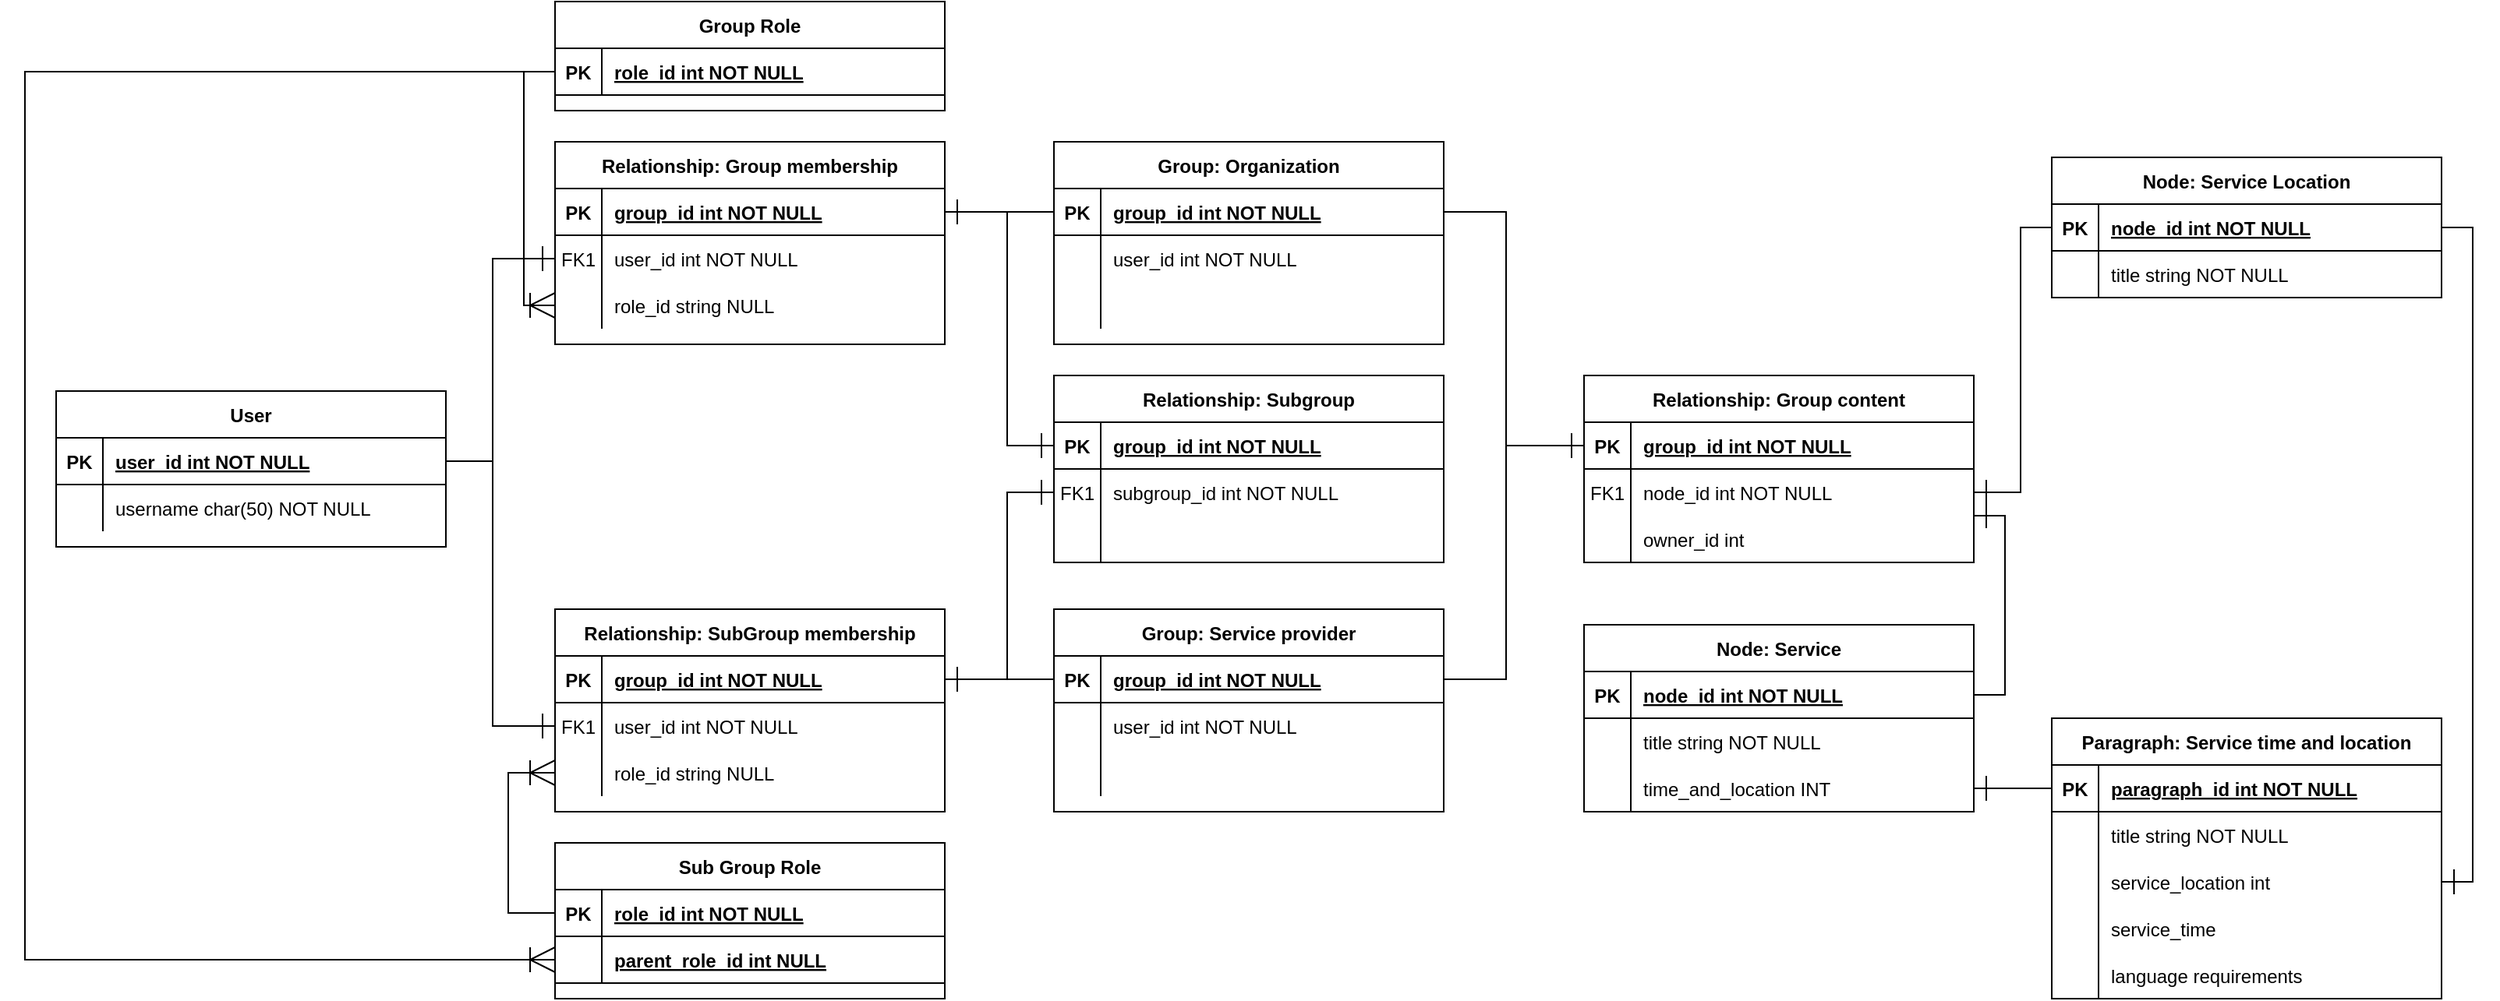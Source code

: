<mxfile version="16.5.3" type="device"><diagram id="R2lEEEUBdFMjLlhIrx00" name="Page-1"><mxGraphModel dx="3298" dy="948" grid="1" gridSize="10" guides="1" tooltips="1" connect="1" arrows="1" fold="1" page="1" pageScale="1" pageWidth="850" pageHeight="1100" math="0" shadow="0" extFonts="Permanent Marker^https://fonts.googleapis.com/css?family=Permanent+Marker"><root><mxCell id="0"/><mxCell id="1" parent="0"/><mxCell id="C-vyLk0tnHw3VtMMgP7b-2" value="Group: Organization" style="shape=table;startSize=30;container=1;collapsible=1;childLayout=tableLayout;fixedRows=1;rowLines=0;fontStyle=1;align=center;resizeLast=1;" parent="1" vertex="1"><mxGeometry x="30" y="290" width="250" height="130" as="geometry"/></mxCell><mxCell id="C-vyLk0tnHw3VtMMgP7b-3" value="" style="shape=partialRectangle;collapsible=0;dropTarget=0;pointerEvents=0;fillColor=none;points=[[0,0.5],[1,0.5]];portConstraint=eastwest;top=0;left=0;right=0;bottom=1;" parent="C-vyLk0tnHw3VtMMgP7b-2" vertex="1"><mxGeometry y="30" width="250" height="30" as="geometry"/></mxCell><mxCell id="C-vyLk0tnHw3VtMMgP7b-4" value="PK" style="shape=partialRectangle;overflow=hidden;connectable=0;fillColor=none;top=0;left=0;bottom=0;right=0;fontStyle=1;" parent="C-vyLk0tnHw3VtMMgP7b-3" vertex="1"><mxGeometry width="30" height="30" as="geometry"><mxRectangle width="30" height="30" as="alternateBounds"/></mxGeometry></mxCell><mxCell id="C-vyLk0tnHw3VtMMgP7b-5" value="group_id int NOT NULL " style="shape=partialRectangle;overflow=hidden;connectable=0;fillColor=none;top=0;left=0;bottom=0;right=0;align=left;spacingLeft=6;fontStyle=5;" parent="C-vyLk0tnHw3VtMMgP7b-3" vertex="1"><mxGeometry x="30" width="220" height="30" as="geometry"><mxRectangle width="220" height="30" as="alternateBounds"/></mxGeometry></mxCell><mxCell id="C-vyLk0tnHw3VtMMgP7b-6" value="" style="shape=partialRectangle;collapsible=0;dropTarget=0;pointerEvents=0;fillColor=none;points=[[0,0.5],[1,0.5]];portConstraint=eastwest;top=0;left=0;right=0;bottom=0;" parent="C-vyLk0tnHw3VtMMgP7b-2" vertex="1"><mxGeometry y="60" width="250" height="30" as="geometry"/></mxCell><mxCell id="C-vyLk0tnHw3VtMMgP7b-7" value="" style="shape=partialRectangle;overflow=hidden;connectable=0;fillColor=none;top=0;left=0;bottom=0;right=0;" parent="C-vyLk0tnHw3VtMMgP7b-6" vertex="1"><mxGeometry width="30" height="30" as="geometry"><mxRectangle width="30" height="30" as="alternateBounds"/></mxGeometry></mxCell><mxCell id="C-vyLk0tnHw3VtMMgP7b-8" value="user_id int NOT NULL" style="shape=partialRectangle;overflow=hidden;connectable=0;fillColor=none;top=0;left=0;bottom=0;right=0;align=left;spacingLeft=6;" parent="C-vyLk0tnHw3VtMMgP7b-6" vertex="1"><mxGeometry x="30" width="220" height="30" as="geometry"><mxRectangle width="220" height="30" as="alternateBounds"/></mxGeometry></mxCell><mxCell id="C-vyLk0tnHw3VtMMgP7b-9" value="" style="shape=partialRectangle;collapsible=0;dropTarget=0;pointerEvents=0;fillColor=none;points=[[0,0.5],[1,0.5]];portConstraint=eastwest;top=0;left=0;right=0;bottom=0;" parent="C-vyLk0tnHw3VtMMgP7b-2" vertex="1"><mxGeometry y="90" width="250" height="30" as="geometry"/></mxCell><mxCell id="C-vyLk0tnHw3VtMMgP7b-10" value="" style="shape=partialRectangle;overflow=hidden;connectable=0;fillColor=none;top=0;left=0;bottom=0;right=0;" parent="C-vyLk0tnHw3VtMMgP7b-9" vertex="1"><mxGeometry width="30" height="30" as="geometry"><mxRectangle width="30" height="30" as="alternateBounds"/></mxGeometry></mxCell><mxCell id="C-vyLk0tnHw3VtMMgP7b-11" value="" style="shape=partialRectangle;overflow=hidden;connectable=0;fillColor=none;top=0;left=0;bottom=0;right=0;align=left;spacingLeft=6;" parent="C-vyLk0tnHw3VtMMgP7b-9" vertex="1"><mxGeometry x="30" width="220" height="30" as="geometry"><mxRectangle width="220" height="30" as="alternateBounds"/></mxGeometry></mxCell><mxCell id="C-vyLk0tnHw3VtMMgP7b-23" value="User" style="shape=table;startSize=30;container=1;collapsible=1;childLayout=tableLayout;fixedRows=1;rowLines=0;fontStyle=1;align=center;resizeLast=1;" parent="1" vertex="1"><mxGeometry x="-610" y="450" width="250" height="100" as="geometry"/></mxCell><mxCell id="C-vyLk0tnHw3VtMMgP7b-24" value="" style="shape=partialRectangle;collapsible=0;dropTarget=0;pointerEvents=0;fillColor=none;points=[[0,0.5],[1,0.5]];portConstraint=eastwest;top=0;left=0;right=0;bottom=1;" parent="C-vyLk0tnHw3VtMMgP7b-23" vertex="1"><mxGeometry y="30" width="250" height="30" as="geometry"/></mxCell><mxCell id="C-vyLk0tnHw3VtMMgP7b-25" value="PK" style="shape=partialRectangle;overflow=hidden;connectable=0;fillColor=none;top=0;left=0;bottom=0;right=0;fontStyle=1;" parent="C-vyLk0tnHw3VtMMgP7b-24" vertex="1"><mxGeometry width="30" height="30" as="geometry"><mxRectangle width="30" height="30" as="alternateBounds"/></mxGeometry></mxCell><mxCell id="C-vyLk0tnHw3VtMMgP7b-26" value="user_id int NOT NULL " style="shape=partialRectangle;overflow=hidden;connectable=0;fillColor=none;top=0;left=0;bottom=0;right=0;align=left;spacingLeft=6;fontStyle=5;" parent="C-vyLk0tnHw3VtMMgP7b-24" vertex="1"><mxGeometry x="30" width="220" height="30" as="geometry"><mxRectangle width="220" height="30" as="alternateBounds"/></mxGeometry></mxCell><mxCell id="C-vyLk0tnHw3VtMMgP7b-27" value="" style="shape=partialRectangle;collapsible=0;dropTarget=0;pointerEvents=0;fillColor=none;points=[[0,0.5],[1,0.5]];portConstraint=eastwest;top=0;left=0;right=0;bottom=0;" parent="C-vyLk0tnHw3VtMMgP7b-23" vertex="1"><mxGeometry y="60" width="250" height="30" as="geometry"/></mxCell><mxCell id="C-vyLk0tnHw3VtMMgP7b-28" value="" style="shape=partialRectangle;overflow=hidden;connectable=0;fillColor=none;top=0;left=0;bottom=0;right=0;" parent="C-vyLk0tnHw3VtMMgP7b-27" vertex="1"><mxGeometry width="30" height="30" as="geometry"><mxRectangle width="30" height="30" as="alternateBounds"/></mxGeometry></mxCell><mxCell id="C-vyLk0tnHw3VtMMgP7b-29" value="username char(50) NOT NULL" style="shape=partialRectangle;overflow=hidden;connectable=0;fillColor=none;top=0;left=0;bottom=0;right=0;align=left;spacingLeft=6;" parent="C-vyLk0tnHw3VtMMgP7b-27" vertex="1"><mxGeometry x="30" width="220" height="30" as="geometry"><mxRectangle width="220" height="30" as="alternateBounds"/></mxGeometry></mxCell><mxCell id="m5brVfeE8qHWD3cPhdi7-2" value="Group: Service provider" style="shape=table;startSize=30;container=1;collapsible=1;childLayout=tableLayout;fixedRows=1;rowLines=0;fontStyle=1;align=center;resizeLast=1;" parent="1" vertex="1"><mxGeometry x="30" y="590" width="250" height="130" as="geometry"/></mxCell><mxCell id="m5brVfeE8qHWD3cPhdi7-3" value="" style="shape=partialRectangle;collapsible=0;dropTarget=0;pointerEvents=0;fillColor=none;points=[[0,0.5],[1,0.5]];portConstraint=eastwest;top=0;left=0;right=0;bottom=1;" parent="m5brVfeE8qHWD3cPhdi7-2" vertex="1"><mxGeometry y="30" width="250" height="30" as="geometry"/></mxCell><mxCell id="m5brVfeE8qHWD3cPhdi7-4" value="PK" style="shape=partialRectangle;overflow=hidden;connectable=0;fillColor=none;top=0;left=0;bottom=0;right=0;fontStyle=1;" parent="m5brVfeE8qHWD3cPhdi7-3" vertex="1"><mxGeometry width="30" height="30" as="geometry"><mxRectangle width="30" height="30" as="alternateBounds"/></mxGeometry></mxCell><mxCell id="m5brVfeE8qHWD3cPhdi7-5" value="group_id int NOT NULL " style="shape=partialRectangle;overflow=hidden;connectable=0;fillColor=none;top=0;left=0;bottom=0;right=0;align=left;spacingLeft=6;fontStyle=5;" parent="m5brVfeE8qHWD3cPhdi7-3" vertex="1"><mxGeometry x="30" width="220" height="30" as="geometry"><mxRectangle width="220" height="30" as="alternateBounds"/></mxGeometry></mxCell><mxCell id="m5brVfeE8qHWD3cPhdi7-6" value="" style="shape=partialRectangle;collapsible=0;dropTarget=0;pointerEvents=0;fillColor=none;points=[[0,0.5],[1,0.5]];portConstraint=eastwest;top=0;left=0;right=0;bottom=0;" parent="m5brVfeE8qHWD3cPhdi7-2" vertex="1"><mxGeometry y="60" width="250" height="30" as="geometry"/></mxCell><mxCell id="m5brVfeE8qHWD3cPhdi7-7" value="" style="shape=partialRectangle;overflow=hidden;connectable=0;fillColor=none;top=0;left=0;bottom=0;right=0;" parent="m5brVfeE8qHWD3cPhdi7-6" vertex="1"><mxGeometry width="30" height="30" as="geometry"><mxRectangle width="30" height="30" as="alternateBounds"/></mxGeometry></mxCell><mxCell id="m5brVfeE8qHWD3cPhdi7-8" value="user_id int NOT NULL" style="shape=partialRectangle;overflow=hidden;connectable=0;fillColor=none;top=0;left=0;bottom=0;right=0;align=left;spacingLeft=6;" parent="m5brVfeE8qHWD3cPhdi7-6" vertex="1"><mxGeometry x="30" width="220" height="30" as="geometry"><mxRectangle width="220" height="30" as="alternateBounds"/></mxGeometry></mxCell><mxCell id="m5brVfeE8qHWD3cPhdi7-9" value="" style="shape=partialRectangle;collapsible=0;dropTarget=0;pointerEvents=0;fillColor=none;points=[[0,0.5],[1,0.5]];portConstraint=eastwest;top=0;left=0;right=0;bottom=0;" parent="m5brVfeE8qHWD3cPhdi7-2" vertex="1"><mxGeometry y="90" width="250" height="30" as="geometry"/></mxCell><mxCell id="m5brVfeE8qHWD3cPhdi7-10" value="" style="shape=partialRectangle;overflow=hidden;connectable=0;fillColor=none;top=0;left=0;bottom=0;right=0;" parent="m5brVfeE8qHWD3cPhdi7-9" vertex="1"><mxGeometry width="30" height="30" as="geometry"><mxRectangle width="30" height="30" as="alternateBounds"/></mxGeometry></mxCell><mxCell id="m5brVfeE8qHWD3cPhdi7-11" value="" style="shape=partialRectangle;overflow=hidden;connectable=0;fillColor=none;top=0;left=0;bottom=0;right=0;align=left;spacingLeft=6;" parent="m5brVfeE8qHWD3cPhdi7-9" vertex="1"><mxGeometry x="30" width="220" height="30" as="geometry"><mxRectangle width="220" height="30" as="alternateBounds"/></mxGeometry></mxCell><mxCell id="m5brVfeE8qHWD3cPhdi7-12" value="Relationship: Subgroup" style="shape=table;startSize=30;container=1;collapsible=1;childLayout=tableLayout;fixedRows=1;rowLines=0;fontStyle=1;align=center;resizeLast=1;" parent="1" vertex="1"><mxGeometry x="30" y="440" width="250" height="120" as="geometry"/></mxCell><mxCell id="m5brVfeE8qHWD3cPhdi7-13" value="" style="shape=partialRectangle;collapsible=0;dropTarget=0;pointerEvents=0;fillColor=none;points=[[0,0.5],[1,0.5]];portConstraint=eastwest;top=0;left=0;right=0;bottom=1;" parent="m5brVfeE8qHWD3cPhdi7-12" vertex="1"><mxGeometry y="30" width="250" height="30" as="geometry"/></mxCell><mxCell id="m5brVfeE8qHWD3cPhdi7-14" value="PK" style="shape=partialRectangle;overflow=hidden;connectable=0;fillColor=none;top=0;left=0;bottom=0;right=0;fontStyle=1;" parent="m5brVfeE8qHWD3cPhdi7-13" vertex="1"><mxGeometry width="30" height="30" as="geometry"><mxRectangle width="30" height="30" as="alternateBounds"/></mxGeometry></mxCell><mxCell id="m5brVfeE8qHWD3cPhdi7-15" value="group_id int NOT NULL " style="shape=partialRectangle;overflow=hidden;connectable=0;fillColor=none;top=0;left=0;bottom=0;right=0;align=left;spacingLeft=6;fontStyle=5;" parent="m5brVfeE8qHWD3cPhdi7-13" vertex="1"><mxGeometry x="30" width="220" height="30" as="geometry"><mxRectangle width="220" height="30" as="alternateBounds"/></mxGeometry></mxCell><mxCell id="m5brVfeE8qHWD3cPhdi7-16" value="" style="shape=partialRectangle;collapsible=0;dropTarget=0;pointerEvents=0;fillColor=none;points=[[0,0.5],[1,0.5]];portConstraint=eastwest;top=0;left=0;right=0;bottom=0;" parent="m5brVfeE8qHWD3cPhdi7-12" vertex="1"><mxGeometry y="60" width="250" height="30" as="geometry"/></mxCell><mxCell id="m5brVfeE8qHWD3cPhdi7-17" value="FK1" style="shape=partialRectangle;overflow=hidden;connectable=0;fillColor=none;top=0;left=0;bottom=0;right=0;" parent="m5brVfeE8qHWD3cPhdi7-16" vertex="1"><mxGeometry width="30" height="30" as="geometry"><mxRectangle width="30" height="30" as="alternateBounds"/></mxGeometry></mxCell><mxCell id="m5brVfeE8qHWD3cPhdi7-18" value="subgroup_id int NOT NULL" style="shape=partialRectangle;overflow=hidden;connectable=0;fillColor=none;top=0;left=0;bottom=0;right=0;align=left;spacingLeft=6;" parent="m5brVfeE8qHWD3cPhdi7-16" vertex="1"><mxGeometry x="30" width="220" height="30" as="geometry"><mxRectangle width="220" height="30" as="alternateBounds"/></mxGeometry></mxCell><mxCell id="m5brVfeE8qHWD3cPhdi7-51" style="shape=partialRectangle;collapsible=0;dropTarget=0;pointerEvents=0;fillColor=none;points=[[0,0.5],[1,0.5]];portConstraint=eastwest;top=0;left=0;right=0;bottom=0;" parent="m5brVfeE8qHWD3cPhdi7-12" vertex="1"><mxGeometry y="90" width="250" height="30" as="geometry"/></mxCell><mxCell id="m5brVfeE8qHWD3cPhdi7-52" style="shape=partialRectangle;overflow=hidden;connectable=0;fillColor=none;top=0;left=0;bottom=0;right=0;" parent="m5brVfeE8qHWD3cPhdi7-51" vertex="1"><mxGeometry width="30" height="30" as="geometry"><mxRectangle width="30" height="30" as="alternateBounds"/></mxGeometry></mxCell><mxCell id="m5brVfeE8qHWD3cPhdi7-53" style="shape=partialRectangle;overflow=hidden;connectable=0;fillColor=none;top=0;left=0;bottom=0;right=0;align=left;spacingLeft=6;" parent="m5brVfeE8qHWD3cPhdi7-51" vertex="1"><mxGeometry x="30" width="220" height="30" as="geometry"><mxRectangle width="220" height="30" as="alternateBounds"/></mxGeometry></mxCell><mxCell id="m5brVfeE8qHWD3cPhdi7-22" value="Relationship: Group membership" style="shape=table;startSize=30;container=1;collapsible=1;childLayout=tableLayout;fixedRows=1;rowLines=0;fontStyle=1;align=center;resizeLast=1;" parent="1" vertex="1"><mxGeometry x="-290" y="290" width="250" height="130" as="geometry"/></mxCell><mxCell id="m5brVfeE8qHWD3cPhdi7-23" value="" style="shape=partialRectangle;collapsible=0;dropTarget=0;pointerEvents=0;fillColor=none;points=[[0,0.5],[1,0.5]];portConstraint=eastwest;top=0;left=0;right=0;bottom=1;" parent="m5brVfeE8qHWD3cPhdi7-22" vertex="1"><mxGeometry y="30" width="250" height="30" as="geometry"/></mxCell><mxCell id="m5brVfeE8qHWD3cPhdi7-24" value="PK" style="shape=partialRectangle;overflow=hidden;connectable=0;fillColor=none;top=0;left=0;bottom=0;right=0;fontStyle=1;" parent="m5brVfeE8qHWD3cPhdi7-23" vertex="1"><mxGeometry width="30" height="30" as="geometry"><mxRectangle width="30" height="30" as="alternateBounds"/></mxGeometry></mxCell><mxCell id="m5brVfeE8qHWD3cPhdi7-25" value="group_id int NOT NULL " style="shape=partialRectangle;overflow=hidden;connectable=0;fillColor=none;top=0;left=0;bottom=0;right=0;align=left;spacingLeft=6;fontStyle=5;" parent="m5brVfeE8qHWD3cPhdi7-23" vertex="1"><mxGeometry x="30" width="220" height="30" as="geometry"><mxRectangle width="220" height="30" as="alternateBounds"/></mxGeometry></mxCell><mxCell id="m5brVfeE8qHWD3cPhdi7-26" value="" style="shape=partialRectangle;collapsible=0;dropTarget=0;pointerEvents=0;fillColor=none;points=[[0,0.5],[1,0.5]];portConstraint=eastwest;top=0;left=0;right=0;bottom=0;" parent="m5brVfeE8qHWD3cPhdi7-22" vertex="1"><mxGeometry y="60" width="250" height="30" as="geometry"/></mxCell><mxCell id="m5brVfeE8qHWD3cPhdi7-27" value="FK1" style="shape=partialRectangle;overflow=hidden;connectable=0;fillColor=none;top=0;left=0;bottom=0;right=0;" parent="m5brVfeE8qHWD3cPhdi7-26" vertex="1"><mxGeometry width="30" height="30" as="geometry"><mxRectangle width="30" height="30" as="alternateBounds"/></mxGeometry></mxCell><mxCell id="m5brVfeE8qHWD3cPhdi7-28" value="user_id int NOT NULL" style="shape=partialRectangle;overflow=hidden;connectable=0;fillColor=none;top=0;left=0;bottom=0;right=0;align=left;spacingLeft=6;" parent="m5brVfeE8qHWD3cPhdi7-26" vertex="1"><mxGeometry x="30" width="220" height="30" as="geometry"><mxRectangle width="220" height="30" as="alternateBounds"/></mxGeometry></mxCell><mxCell id="m5brVfeE8qHWD3cPhdi7-54" style="shape=partialRectangle;collapsible=0;dropTarget=0;pointerEvents=0;fillColor=none;points=[[0,0.5],[1,0.5]];portConstraint=eastwest;top=0;left=0;right=0;bottom=0;" parent="m5brVfeE8qHWD3cPhdi7-22" vertex="1"><mxGeometry y="90" width="250" height="30" as="geometry"/></mxCell><mxCell id="m5brVfeE8qHWD3cPhdi7-55" style="shape=partialRectangle;overflow=hidden;connectable=0;fillColor=none;top=0;left=0;bottom=0;right=0;" parent="m5brVfeE8qHWD3cPhdi7-54" vertex="1"><mxGeometry width="30" height="30" as="geometry"><mxRectangle width="30" height="30" as="alternateBounds"/></mxGeometry></mxCell><mxCell id="m5brVfeE8qHWD3cPhdi7-56" value="role_id string NULL" style="shape=partialRectangle;overflow=hidden;connectable=0;fillColor=none;top=0;left=0;bottom=0;right=0;align=left;spacingLeft=6;" parent="m5brVfeE8qHWD3cPhdi7-54" vertex="1"><mxGeometry x="30" width="220" height="30" as="geometry"><mxRectangle width="220" height="30" as="alternateBounds"/></mxGeometry></mxCell><mxCell id="m5brVfeE8qHWD3cPhdi7-34" style="rounded=0;orthogonalLoop=1;jettySize=auto;html=1;exitX=1;exitY=0.5;exitDx=0;exitDy=0;entryX=0;entryY=0.5;entryDx=0;entryDy=0;endArrow=ERone;startSize=14;endSize=14;sourcePerimeterSpacing=8;targetPerimeterSpacing=8;edgeStyle=orthogonalEdgeStyle;endFill=0;" parent="1" source="C-vyLk0tnHw3VtMMgP7b-24" target="m5brVfeE8qHWD3cPhdi7-26" edge="1"><mxGeometry relative="1" as="geometry"/></mxCell><mxCell id="m5brVfeE8qHWD3cPhdi7-43" style="edgeStyle=orthogonalEdgeStyle;rounded=0;orthogonalLoop=1;jettySize=auto;html=1;exitX=0;exitY=0.5;exitDx=0;exitDy=0;endArrow=ERone;startSize=14;endSize=14;sourcePerimeterSpacing=8;targetPerimeterSpacing=8;endFill=0;entryX=1;entryY=0.5;entryDx=0;entryDy=0;" parent="1" source="C-vyLk0tnHw3VtMMgP7b-3" target="m5brVfeE8qHWD3cPhdi7-23" edge="1"><mxGeometry relative="1" as="geometry"><mxPoint x="250" y="315" as="targetPoint"/></mxGeometry></mxCell><mxCell id="m5brVfeE8qHWD3cPhdi7-44" style="edgeStyle=orthogonalEdgeStyle;rounded=0;orthogonalLoop=1;jettySize=auto;html=1;exitX=0;exitY=0.5;exitDx=0;exitDy=0;entryX=0;entryY=0.5;entryDx=0;entryDy=0;endArrow=ERone;startSize=14;endSize=14;sourcePerimeterSpacing=8;targetPerimeterSpacing=8;endFill=0;" parent="1" source="m5brVfeE8qHWD3cPhdi7-3" target="m5brVfeE8qHWD3cPhdi7-16" edge="1"><mxGeometry relative="1" as="geometry"/></mxCell><mxCell id="m5brVfeE8qHWD3cPhdi7-45" style="rounded=0;orthogonalLoop=1;jettySize=auto;html=1;exitX=0;exitY=0.5;exitDx=0;exitDy=0;entryX=0;entryY=0.5;entryDx=0;entryDy=0;endArrow=ERone;startSize=14;endSize=14;sourcePerimeterSpacing=8;targetPerimeterSpacing=8;strokeColor=default;edgeStyle=orthogonalEdgeStyle;endFill=0;" parent="1" source="C-vyLk0tnHw3VtMMgP7b-3" target="m5brVfeE8qHWD3cPhdi7-13" edge="1"><mxGeometry relative="1" as="geometry"><Array as="points"><mxPoint y="335"/><mxPoint y="485"/></Array></mxGeometry></mxCell><mxCell id="m5brVfeE8qHWD3cPhdi7-57" value="Relationship: Group content" style="shape=table;startSize=30;container=1;collapsible=1;childLayout=tableLayout;fixedRows=1;rowLines=0;fontStyle=1;align=center;resizeLast=1;" parent="1" vertex="1"><mxGeometry x="370" y="440" width="250" height="120" as="geometry"/></mxCell><mxCell id="m5brVfeE8qHWD3cPhdi7-58" value="" style="shape=partialRectangle;collapsible=0;dropTarget=0;pointerEvents=0;fillColor=none;points=[[0,0.5],[1,0.5]];portConstraint=eastwest;top=0;left=0;right=0;bottom=1;" parent="m5brVfeE8qHWD3cPhdi7-57" vertex="1"><mxGeometry y="30" width="250" height="30" as="geometry"/></mxCell><mxCell id="m5brVfeE8qHWD3cPhdi7-59" value="PK" style="shape=partialRectangle;overflow=hidden;connectable=0;fillColor=none;top=0;left=0;bottom=0;right=0;fontStyle=1;" parent="m5brVfeE8qHWD3cPhdi7-58" vertex="1"><mxGeometry width="30" height="30" as="geometry"><mxRectangle width="30" height="30" as="alternateBounds"/></mxGeometry></mxCell><mxCell id="m5brVfeE8qHWD3cPhdi7-60" value="group_id int NOT NULL " style="shape=partialRectangle;overflow=hidden;connectable=0;fillColor=none;top=0;left=0;bottom=0;right=0;align=left;spacingLeft=6;fontStyle=5;" parent="m5brVfeE8qHWD3cPhdi7-58" vertex="1"><mxGeometry x="30" width="220" height="30" as="geometry"><mxRectangle width="220" height="30" as="alternateBounds"/></mxGeometry></mxCell><mxCell id="m5brVfeE8qHWD3cPhdi7-61" value="" style="shape=partialRectangle;collapsible=0;dropTarget=0;pointerEvents=0;fillColor=none;points=[[0,0.5],[1,0.5]];portConstraint=eastwest;top=0;left=0;right=0;bottom=0;" parent="m5brVfeE8qHWD3cPhdi7-57" vertex="1"><mxGeometry y="60" width="250" height="30" as="geometry"/></mxCell><mxCell id="m5brVfeE8qHWD3cPhdi7-62" value="FK1" style="shape=partialRectangle;overflow=hidden;connectable=0;fillColor=none;top=0;left=0;bottom=0;right=0;" parent="m5brVfeE8qHWD3cPhdi7-61" vertex="1"><mxGeometry width="30" height="30" as="geometry"><mxRectangle width="30" height="30" as="alternateBounds"/></mxGeometry></mxCell><mxCell id="m5brVfeE8qHWD3cPhdi7-63" value="node_id int NOT NULL" style="shape=partialRectangle;overflow=hidden;connectable=0;fillColor=none;top=0;left=0;bottom=0;right=0;align=left;spacingLeft=6;" parent="m5brVfeE8qHWD3cPhdi7-61" vertex="1"><mxGeometry x="30" width="220" height="30" as="geometry"><mxRectangle width="220" height="30" as="alternateBounds"/></mxGeometry></mxCell><mxCell id="m5brVfeE8qHWD3cPhdi7-190" style="shape=partialRectangle;collapsible=0;dropTarget=0;pointerEvents=0;fillColor=none;points=[[0,0.5],[1,0.5]];portConstraint=eastwest;top=0;left=0;right=0;bottom=0;" parent="m5brVfeE8qHWD3cPhdi7-57" vertex="1"><mxGeometry y="90" width="250" height="30" as="geometry"/></mxCell><mxCell id="m5brVfeE8qHWD3cPhdi7-191" style="shape=partialRectangle;overflow=hidden;connectable=0;fillColor=none;top=0;left=0;bottom=0;right=0;" parent="m5brVfeE8qHWD3cPhdi7-190" vertex="1"><mxGeometry width="30" height="30" as="geometry"><mxRectangle width="30" height="30" as="alternateBounds"/></mxGeometry></mxCell><mxCell id="m5brVfeE8qHWD3cPhdi7-192" value="owner_id int" style="shape=partialRectangle;overflow=hidden;connectable=0;fillColor=none;top=0;left=0;bottom=0;right=0;align=left;spacingLeft=6;" parent="m5brVfeE8qHWD3cPhdi7-190" vertex="1"><mxGeometry x="30" width="220" height="30" as="geometry"><mxRectangle width="220" height="30" as="alternateBounds"/></mxGeometry></mxCell><mxCell id="m5brVfeE8qHWD3cPhdi7-67" style="edgeStyle=orthogonalEdgeStyle;rounded=0;orthogonalLoop=1;jettySize=auto;html=1;exitX=1;exitY=0.5;exitDx=0;exitDy=0;entryX=0;entryY=0.5;entryDx=0;entryDy=0;endArrow=ERone;endFill=0;startSize=14;endSize=14;sourcePerimeterSpacing=8;targetPerimeterSpacing=8;strokeColor=default;" parent="1" source="m5brVfeE8qHWD3cPhdi7-3" target="m5brVfeE8qHWD3cPhdi7-58" edge="1"><mxGeometry relative="1" as="geometry"/></mxCell><mxCell id="m5brVfeE8qHWD3cPhdi7-79" style="edgeStyle=orthogonalEdgeStyle;rounded=0;orthogonalLoop=1;jettySize=auto;html=1;exitX=1;exitY=0.5;exitDx=0;exitDy=0;entryX=0;entryY=0.5;entryDx=0;entryDy=0;endArrow=ERone;endFill=0;startSize=14;endSize=14;sourcePerimeterSpacing=8;targetPerimeterSpacing=8;strokeColor=default;" parent="1" source="C-vyLk0tnHw3VtMMgP7b-3" target="m5brVfeE8qHWD3cPhdi7-58" edge="1"><mxGeometry relative="1" as="geometry"/></mxCell><mxCell id="m5brVfeE8qHWD3cPhdi7-90" value="Node: Service" style="shape=table;startSize=30;container=1;collapsible=1;childLayout=tableLayout;fixedRows=1;rowLines=0;fontStyle=1;align=center;resizeLast=1;" parent="1" vertex="1"><mxGeometry x="370" y="600" width="250" height="120" as="geometry"/></mxCell><mxCell id="m5brVfeE8qHWD3cPhdi7-91" value="" style="shape=partialRectangle;collapsible=0;dropTarget=0;pointerEvents=0;fillColor=none;points=[[0,0.5],[1,0.5]];portConstraint=eastwest;top=0;left=0;right=0;bottom=1;" parent="m5brVfeE8qHWD3cPhdi7-90" vertex="1"><mxGeometry y="30" width="250" height="30" as="geometry"/></mxCell><mxCell id="m5brVfeE8qHWD3cPhdi7-92" value="PK" style="shape=partialRectangle;overflow=hidden;connectable=0;fillColor=none;top=0;left=0;bottom=0;right=0;fontStyle=1;" parent="m5brVfeE8qHWD3cPhdi7-91" vertex="1"><mxGeometry width="30" height="30" as="geometry"><mxRectangle width="30" height="30" as="alternateBounds"/></mxGeometry></mxCell><mxCell id="m5brVfeE8qHWD3cPhdi7-93" value="node_id int NOT NULL " style="shape=partialRectangle;overflow=hidden;connectable=0;fillColor=none;top=0;left=0;bottom=0;right=0;align=left;spacingLeft=6;fontStyle=5;" parent="m5brVfeE8qHWD3cPhdi7-91" vertex="1"><mxGeometry x="30" width="220" height="30" as="geometry"><mxRectangle width="220" height="30" as="alternateBounds"/></mxGeometry></mxCell><mxCell id="m5brVfeE8qHWD3cPhdi7-94" value="" style="shape=partialRectangle;collapsible=0;dropTarget=0;pointerEvents=0;fillColor=none;points=[[0,0.5],[1,0.5]];portConstraint=eastwest;top=0;left=0;right=0;bottom=0;" parent="m5brVfeE8qHWD3cPhdi7-90" vertex="1"><mxGeometry y="60" width="250" height="30" as="geometry"/></mxCell><mxCell id="m5brVfeE8qHWD3cPhdi7-95" value="" style="shape=partialRectangle;overflow=hidden;connectable=0;fillColor=none;top=0;left=0;bottom=0;right=0;" parent="m5brVfeE8qHWD3cPhdi7-94" vertex="1"><mxGeometry width="30" height="30" as="geometry"><mxRectangle width="30" height="30" as="alternateBounds"/></mxGeometry></mxCell><mxCell id="m5brVfeE8qHWD3cPhdi7-96" value="title string NOT NULL" style="shape=partialRectangle;overflow=hidden;connectable=0;fillColor=none;top=0;left=0;bottom=0;right=0;align=left;spacingLeft=6;" parent="m5brVfeE8qHWD3cPhdi7-94" vertex="1"><mxGeometry x="30" width="220" height="30" as="geometry"><mxRectangle width="220" height="30" as="alternateBounds"/></mxGeometry></mxCell><mxCell id="m5brVfeE8qHWD3cPhdi7-169" style="shape=partialRectangle;collapsible=0;dropTarget=0;pointerEvents=0;fillColor=none;points=[[0,0.5],[1,0.5]];portConstraint=eastwest;top=0;left=0;right=0;bottom=0;" parent="m5brVfeE8qHWD3cPhdi7-90" vertex="1"><mxGeometry y="90" width="250" height="30" as="geometry"/></mxCell><mxCell id="m5brVfeE8qHWD3cPhdi7-170" style="shape=partialRectangle;overflow=hidden;connectable=0;fillColor=none;top=0;left=0;bottom=0;right=0;" parent="m5brVfeE8qHWD3cPhdi7-169" vertex="1"><mxGeometry width="30" height="30" as="geometry"><mxRectangle width="30" height="30" as="alternateBounds"/></mxGeometry></mxCell><mxCell id="m5brVfeE8qHWD3cPhdi7-171" value="time_and_location INT" style="shape=partialRectangle;overflow=hidden;connectable=0;fillColor=none;top=0;left=0;bottom=0;right=0;align=left;spacingLeft=6;" parent="m5brVfeE8qHWD3cPhdi7-169" vertex="1"><mxGeometry x="30" width="220" height="30" as="geometry"><mxRectangle width="220" height="30" as="alternateBounds"/></mxGeometry></mxCell><mxCell id="m5brVfeE8qHWD3cPhdi7-100" style="edgeStyle=orthogonalEdgeStyle;rounded=0;orthogonalLoop=1;jettySize=auto;html=1;exitX=1;exitY=0.5;exitDx=0;exitDy=0;entryX=1;entryY=0.75;entryDx=0;entryDy=0;endArrow=ERone;endFill=0;startSize=14;endSize=14;sourcePerimeterSpacing=8;targetPerimeterSpacing=8;strokeColor=default;" parent="1" source="m5brVfeE8qHWD3cPhdi7-91" target="m5brVfeE8qHWD3cPhdi7-57" edge="1"><mxGeometry relative="1" as="geometry"/></mxCell><mxCell id="m5brVfeE8qHWD3cPhdi7-112" value="Relationship: SubGroup membership" style="shape=table;startSize=30;container=1;collapsible=1;childLayout=tableLayout;fixedRows=1;rowLines=0;fontStyle=1;align=center;resizeLast=1;" parent="1" vertex="1"><mxGeometry x="-290" y="590" width="250" height="130" as="geometry"/></mxCell><mxCell id="m5brVfeE8qHWD3cPhdi7-113" value="" style="shape=partialRectangle;collapsible=0;dropTarget=0;pointerEvents=0;fillColor=none;points=[[0,0.5],[1,0.5]];portConstraint=eastwest;top=0;left=0;right=0;bottom=1;" parent="m5brVfeE8qHWD3cPhdi7-112" vertex="1"><mxGeometry y="30" width="250" height="30" as="geometry"/></mxCell><mxCell id="m5brVfeE8qHWD3cPhdi7-114" value="PK" style="shape=partialRectangle;overflow=hidden;connectable=0;fillColor=none;top=0;left=0;bottom=0;right=0;fontStyle=1;" parent="m5brVfeE8qHWD3cPhdi7-113" vertex="1"><mxGeometry width="30" height="30" as="geometry"><mxRectangle width="30" height="30" as="alternateBounds"/></mxGeometry></mxCell><mxCell id="m5brVfeE8qHWD3cPhdi7-115" value="group_id int NOT NULL " style="shape=partialRectangle;overflow=hidden;connectable=0;fillColor=none;top=0;left=0;bottom=0;right=0;align=left;spacingLeft=6;fontStyle=5;" parent="m5brVfeE8qHWD3cPhdi7-113" vertex="1"><mxGeometry x="30" width="220" height="30" as="geometry"><mxRectangle width="220" height="30" as="alternateBounds"/></mxGeometry></mxCell><mxCell id="m5brVfeE8qHWD3cPhdi7-116" value="" style="shape=partialRectangle;collapsible=0;dropTarget=0;pointerEvents=0;fillColor=none;points=[[0,0.5],[1,0.5]];portConstraint=eastwest;top=0;left=0;right=0;bottom=0;" parent="m5brVfeE8qHWD3cPhdi7-112" vertex="1"><mxGeometry y="60" width="250" height="30" as="geometry"/></mxCell><mxCell id="m5brVfeE8qHWD3cPhdi7-117" value="FK1" style="shape=partialRectangle;overflow=hidden;connectable=0;fillColor=none;top=0;left=0;bottom=0;right=0;" parent="m5brVfeE8qHWD3cPhdi7-116" vertex="1"><mxGeometry width="30" height="30" as="geometry"><mxRectangle width="30" height="30" as="alternateBounds"/></mxGeometry></mxCell><mxCell id="m5brVfeE8qHWD3cPhdi7-118" value="user_id int NOT NULL" style="shape=partialRectangle;overflow=hidden;connectable=0;fillColor=none;top=0;left=0;bottom=0;right=0;align=left;spacingLeft=6;" parent="m5brVfeE8qHWD3cPhdi7-116" vertex="1"><mxGeometry x="30" width="220" height="30" as="geometry"><mxRectangle width="220" height="30" as="alternateBounds"/></mxGeometry></mxCell><mxCell id="m5brVfeE8qHWD3cPhdi7-119" style="shape=partialRectangle;collapsible=0;dropTarget=0;pointerEvents=0;fillColor=none;points=[[0,0.5],[1,0.5]];portConstraint=eastwest;top=0;left=0;right=0;bottom=0;" parent="m5brVfeE8qHWD3cPhdi7-112" vertex="1"><mxGeometry y="90" width="250" height="30" as="geometry"/></mxCell><mxCell id="m5brVfeE8qHWD3cPhdi7-120" style="shape=partialRectangle;overflow=hidden;connectable=0;fillColor=none;top=0;left=0;bottom=0;right=0;" parent="m5brVfeE8qHWD3cPhdi7-119" vertex="1"><mxGeometry width="30" height="30" as="geometry"><mxRectangle width="30" height="30" as="alternateBounds"/></mxGeometry></mxCell><mxCell id="m5brVfeE8qHWD3cPhdi7-121" value="role_id string NULL" style="shape=partialRectangle;overflow=hidden;connectable=0;fillColor=none;top=0;left=0;bottom=0;right=0;align=left;spacingLeft=6;" parent="m5brVfeE8qHWD3cPhdi7-119" vertex="1"><mxGeometry x="30" width="220" height="30" as="geometry"><mxRectangle width="220" height="30" as="alternateBounds"/></mxGeometry></mxCell><mxCell id="m5brVfeE8qHWD3cPhdi7-122" style="edgeStyle=orthogonalEdgeStyle;rounded=0;orthogonalLoop=1;jettySize=auto;html=1;exitX=0;exitY=0.5;exitDx=0;exitDy=0;entryX=1;entryY=0.5;entryDx=0;entryDy=0;endArrow=ERone;endFill=0;startSize=14;endSize=14;sourcePerimeterSpacing=8;targetPerimeterSpacing=8;strokeColor=default;" parent="1" source="m5brVfeE8qHWD3cPhdi7-3" target="m5brVfeE8qHWD3cPhdi7-113" edge="1"><mxGeometry relative="1" as="geometry"/></mxCell><mxCell id="m5brVfeE8qHWD3cPhdi7-123" style="edgeStyle=orthogonalEdgeStyle;rounded=0;orthogonalLoop=1;jettySize=auto;html=1;exitX=1;exitY=0.5;exitDx=0;exitDy=0;entryX=0;entryY=0.5;entryDx=0;entryDy=0;endArrow=ERone;endFill=0;startSize=14;endSize=14;sourcePerimeterSpacing=8;targetPerimeterSpacing=8;strokeColor=default;" parent="1" source="C-vyLk0tnHw3VtMMgP7b-24" target="m5brVfeE8qHWD3cPhdi7-116" edge="1"><mxGeometry relative="1" as="geometry"/></mxCell><mxCell id="m5brVfeE8qHWD3cPhdi7-125" value="Group Role" style="shape=table;startSize=30;container=1;collapsible=1;childLayout=tableLayout;fixedRows=1;rowLines=0;fontStyle=1;align=center;resizeLast=1;" parent="1" vertex="1"><mxGeometry x="-290" y="200" width="250" height="70" as="geometry"/></mxCell><mxCell id="m5brVfeE8qHWD3cPhdi7-126" value="" style="shape=partialRectangle;collapsible=0;dropTarget=0;pointerEvents=0;fillColor=none;points=[[0,0.5],[1,0.5]];portConstraint=eastwest;top=0;left=0;right=0;bottom=1;" parent="m5brVfeE8qHWD3cPhdi7-125" vertex="1"><mxGeometry y="30" width="250" height="30" as="geometry"/></mxCell><mxCell id="m5brVfeE8qHWD3cPhdi7-127" value="PK" style="shape=partialRectangle;overflow=hidden;connectable=0;fillColor=none;top=0;left=0;bottom=0;right=0;fontStyle=1;" parent="m5brVfeE8qHWD3cPhdi7-126" vertex="1"><mxGeometry width="30" height="30" as="geometry"><mxRectangle width="30" height="30" as="alternateBounds"/></mxGeometry></mxCell><mxCell id="m5brVfeE8qHWD3cPhdi7-128" value="role_id int NOT NULL " style="shape=partialRectangle;overflow=hidden;connectable=0;fillColor=none;top=0;left=0;bottom=0;right=0;align=left;spacingLeft=6;fontStyle=5;" parent="m5brVfeE8qHWD3cPhdi7-126" vertex="1"><mxGeometry x="30" width="220" height="30" as="geometry"><mxRectangle width="220" height="30" as="alternateBounds"/></mxGeometry></mxCell><mxCell id="m5brVfeE8qHWD3cPhdi7-141" style="edgeStyle=orthogonalEdgeStyle;rounded=0;orthogonalLoop=1;jettySize=auto;html=1;exitX=0;exitY=0.5;exitDx=0;exitDy=0;entryX=0;entryY=0.5;entryDx=0;entryDy=0;endArrow=ERoneToMany;endFill=0;startSize=14;endSize=14;sourcePerimeterSpacing=8;targetPerimeterSpacing=8;strokeColor=default;" parent="1" source="m5brVfeE8qHWD3cPhdi7-126" target="m5brVfeE8qHWD3cPhdi7-54" edge="1"><mxGeometry relative="1" as="geometry"/></mxCell><mxCell id="m5brVfeE8qHWD3cPhdi7-149" value="Sub Group Role" style="shape=table;startSize=30;container=1;collapsible=1;childLayout=tableLayout;fixedRows=1;rowLines=0;fontStyle=1;align=center;resizeLast=1;" parent="1" vertex="1"><mxGeometry x="-290" y="740" width="250" height="100" as="geometry"/></mxCell><mxCell id="m5brVfeE8qHWD3cPhdi7-150" value="" style="shape=partialRectangle;collapsible=0;dropTarget=0;pointerEvents=0;fillColor=none;points=[[0,0.5],[1,0.5]];portConstraint=eastwest;top=0;left=0;right=0;bottom=1;" parent="m5brVfeE8qHWD3cPhdi7-149" vertex="1"><mxGeometry y="30" width="250" height="30" as="geometry"/></mxCell><mxCell id="m5brVfeE8qHWD3cPhdi7-151" value="PK" style="shape=partialRectangle;overflow=hidden;connectable=0;fillColor=none;top=0;left=0;bottom=0;right=0;fontStyle=1;" parent="m5brVfeE8qHWD3cPhdi7-150" vertex="1"><mxGeometry width="30" height="30" as="geometry"><mxRectangle width="30" height="30" as="alternateBounds"/></mxGeometry></mxCell><mxCell id="m5brVfeE8qHWD3cPhdi7-152" value="role_id int NOT NULL " style="shape=partialRectangle;overflow=hidden;connectable=0;fillColor=none;top=0;left=0;bottom=0;right=0;align=left;spacingLeft=6;fontStyle=5;" parent="m5brVfeE8qHWD3cPhdi7-150" vertex="1"><mxGeometry x="30" width="220" height="30" as="geometry"><mxRectangle width="220" height="30" as="alternateBounds"/></mxGeometry></mxCell><mxCell id="m5brVfeE8qHWD3cPhdi7-157" style="shape=partialRectangle;collapsible=0;dropTarget=0;pointerEvents=0;fillColor=none;points=[[0,0.5],[1,0.5]];portConstraint=eastwest;top=0;left=0;right=0;bottom=1;" parent="m5brVfeE8qHWD3cPhdi7-149" vertex="1"><mxGeometry y="60" width="250" height="30" as="geometry"/></mxCell><mxCell id="m5brVfeE8qHWD3cPhdi7-158" style="shape=partialRectangle;overflow=hidden;connectable=0;fillColor=none;top=0;left=0;bottom=0;right=0;fontStyle=1;" parent="m5brVfeE8qHWD3cPhdi7-157" vertex="1"><mxGeometry width="30" height="30" as="geometry"><mxRectangle width="30" height="30" as="alternateBounds"/></mxGeometry></mxCell><mxCell id="m5brVfeE8qHWD3cPhdi7-159" value="parent_role_id int NULL" style="shape=partialRectangle;overflow=hidden;connectable=0;fillColor=none;top=0;left=0;bottom=0;right=0;align=left;spacingLeft=6;fontStyle=5;" parent="m5brVfeE8qHWD3cPhdi7-157" vertex="1"><mxGeometry x="30" width="220" height="30" as="geometry"><mxRectangle width="220" height="30" as="alternateBounds"/></mxGeometry></mxCell><mxCell id="m5brVfeE8qHWD3cPhdi7-153" style="edgeStyle=orthogonalEdgeStyle;rounded=0;orthogonalLoop=1;jettySize=auto;html=1;exitX=0;exitY=0.5;exitDx=0;exitDy=0;entryX=0;entryY=0.5;entryDx=0;entryDy=0;endArrow=ERoneToMany;endFill=0;startSize=14;endSize=14;sourcePerimeterSpacing=8;targetPerimeterSpacing=8;strokeColor=default;" parent="1" source="m5brVfeE8qHWD3cPhdi7-150" target="m5brVfeE8qHWD3cPhdi7-119" edge="1"><mxGeometry relative="1" as="geometry"/></mxCell><mxCell id="m5brVfeE8qHWD3cPhdi7-160" style="edgeStyle=orthogonalEdgeStyle;rounded=0;orthogonalLoop=1;jettySize=auto;html=1;exitX=0;exitY=0.5;exitDx=0;exitDy=0;entryX=0;entryY=0.5;entryDx=0;entryDy=0;endArrow=ERoneToMany;endFill=0;startSize=14;endSize=14;sourcePerimeterSpacing=8;targetPerimeterSpacing=8;strokeColor=default;" parent="1" source="m5brVfeE8qHWD3cPhdi7-126" target="m5brVfeE8qHWD3cPhdi7-157" edge="1"><mxGeometry relative="1" as="geometry"><Array as="points"><mxPoint x="-630" y="245"/><mxPoint x="-630" y="815"/></Array></mxGeometry></mxCell><mxCell id="m5brVfeE8qHWD3cPhdi7-194" style="edgeStyle=orthogonalEdgeStyle;rounded=0;orthogonalLoop=1;jettySize=auto;html=1;entryX=1;entryY=0.5;entryDx=0;entryDy=0;endArrow=ERone;endFill=0;startSize=14;endSize=14;sourcePerimeterSpacing=8;targetPerimeterSpacing=8;strokeColor=default;exitX=1;exitY=0.5;exitDx=0;exitDy=0;" parent="1" source="m5brVfeE8qHWD3cPhdi7-162" target="m5brVfeE8qHWD3cPhdi7-179" edge="1"><mxGeometry relative="1" as="geometry"><Array as="points"><mxPoint x="940" y="345"/><mxPoint x="940" y="765"/></Array></mxGeometry></mxCell><mxCell id="m5brVfeE8qHWD3cPhdi7-161" value="Node: Service Location" style="shape=table;startSize=30;container=1;collapsible=1;childLayout=tableLayout;fixedRows=1;rowLines=0;fontStyle=1;align=center;resizeLast=1;" parent="1" vertex="1"><mxGeometry x="670" y="300" width="250" height="90" as="geometry"/></mxCell><mxCell id="m5brVfeE8qHWD3cPhdi7-162" value="" style="shape=partialRectangle;collapsible=0;dropTarget=0;pointerEvents=0;fillColor=none;points=[[0,0.5],[1,0.5]];portConstraint=eastwest;top=0;left=0;right=0;bottom=1;" parent="m5brVfeE8qHWD3cPhdi7-161" vertex="1"><mxGeometry y="30" width="250" height="30" as="geometry"/></mxCell><mxCell id="m5brVfeE8qHWD3cPhdi7-163" value="PK" style="shape=partialRectangle;overflow=hidden;connectable=0;fillColor=none;top=0;left=0;bottom=0;right=0;fontStyle=1;" parent="m5brVfeE8qHWD3cPhdi7-162" vertex="1"><mxGeometry width="30" height="30" as="geometry"><mxRectangle width="30" height="30" as="alternateBounds"/></mxGeometry></mxCell><mxCell id="m5brVfeE8qHWD3cPhdi7-164" value="node_id int NOT NULL " style="shape=partialRectangle;overflow=hidden;connectable=0;fillColor=none;top=0;left=0;bottom=0;right=0;align=left;spacingLeft=6;fontStyle=5;" parent="m5brVfeE8qHWD3cPhdi7-162" vertex="1"><mxGeometry x="30" width="220" height="30" as="geometry"><mxRectangle width="220" height="30" as="alternateBounds"/></mxGeometry></mxCell><mxCell id="m5brVfeE8qHWD3cPhdi7-165" value="" style="shape=partialRectangle;collapsible=0;dropTarget=0;pointerEvents=0;fillColor=none;points=[[0,0.5],[1,0.5]];portConstraint=eastwest;top=0;left=0;right=0;bottom=0;" parent="m5brVfeE8qHWD3cPhdi7-161" vertex="1"><mxGeometry y="60" width="250" height="30" as="geometry"/></mxCell><mxCell id="m5brVfeE8qHWD3cPhdi7-166" value="" style="shape=partialRectangle;overflow=hidden;connectable=0;fillColor=none;top=0;left=0;bottom=0;right=0;" parent="m5brVfeE8qHWD3cPhdi7-165" vertex="1"><mxGeometry width="30" height="30" as="geometry"><mxRectangle width="30" height="30" as="alternateBounds"/></mxGeometry></mxCell><mxCell id="m5brVfeE8qHWD3cPhdi7-167" value="title string NOT NULL" style="shape=partialRectangle;overflow=hidden;connectable=0;fillColor=none;top=0;left=0;bottom=0;right=0;align=left;spacingLeft=6;" parent="m5brVfeE8qHWD3cPhdi7-165" vertex="1"><mxGeometry x="30" width="220" height="30" as="geometry"><mxRectangle width="220" height="30" as="alternateBounds"/></mxGeometry></mxCell><mxCell id="m5brVfeE8qHWD3cPhdi7-172" value="Paragraph: Service time and location" style="shape=table;startSize=30;container=1;collapsible=1;childLayout=tableLayout;fixedRows=1;rowLines=0;fontStyle=1;align=center;resizeLast=1;" parent="1" vertex="1"><mxGeometry x="670" y="660" width="250" height="180" as="geometry"/></mxCell><mxCell id="m5brVfeE8qHWD3cPhdi7-173" value="" style="shape=partialRectangle;collapsible=0;dropTarget=0;pointerEvents=0;fillColor=none;points=[[0,0.5],[1,0.5]];portConstraint=eastwest;top=0;left=0;right=0;bottom=1;" parent="m5brVfeE8qHWD3cPhdi7-172" vertex="1"><mxGeometry y="30" width="250" height="30" as="geometry"/></mxCell><mxCell id="m5brVfeE8qHWD3cPhdi7-174" value="PK" style="shape=partialRectangle;overflow=hidden;connectable=0;fillColor=none;top=0;left=0;bottom=0;right=0;fontStyle=1;" parent="m5brVfeE8qHWD3cPhdi7-173" vertex="1"><mxGeometry width="30" height="30" as="geometry"><mxRectangle width="30" height="30" as="alternateBounds"/></mxGeometry></mxCell><mxCell id="m5brVfeE8qHWD3cPhdi7-175" value="paragraph_id int NOT NULL " style="shape=partialRectangle;overflow=hidden;connectable=0;fillColor=none;top=0;left=0;bottom=0;right=0;align=left;spacingLeft=6;fontStyle=5;" parent="m5brVfeE8qHWD3cPhdi7-173" vertex="1"><mxGeometry x="30" width="220" height="30" as="geometry"><mxRectangle width="220" height="30" as="alternateBounds"/></mxGeometry></mxCell><mxCell id="m5brVfeE8qHWD3cPhdi7-176" value="" style="shape=partialRectangle;collapsible=0;dropTarget=0;pointerEvents=0;fillColor=none;points=[[0,0.5],[1,0.5]];portConstraint=eastwest;top=0;left=0;right=0;bottom=0;" parent="m5brVfeE8qHWD3cPhdi7-172" vertex="1"><mxGeometry y="60" width="250" height="30" as="geometry"/></mxCell><mxCell id="m5brVfeE8qHWD3cPhdi7-177" value="" style="shape=partialRectangle;overflow=hidden;connectable=0;fillColor=none;top=0;left=0;bottom=0;right=0;" parent="m5brVfeE8qHWD3cPhdi7-176" vertex="1"><mxGeometry width="30" height="30" as="geometry"><mxRectangle width="30" height="30" as="alternateBounds"/></mxGeometry></mxCell><mxCell id="m5brVfeE8qHWD3cPhdi7-178" value="title string NOT NULL" style="shape=partialRectangle;overflow=hidden;connectable=0;fillColor=none;top=0;left=0;bottom=0;right=0;align=left;spacingLeft=6;" parent="m5brVfeE8qHWD3cPhdi7-176" vertex="1"><mxGeometry x="30" width="220" height="30" as="geometry"><mxRectangle width="220" height="30" as="alternateBounds"/></mxGeometry></mxCell><mxCell id="m5brVfeE8qHWD3cPhdi7-179" style="shape=partialRectangle;collapsible=0;dropTarget=0;pointerEvents=0;fillColor=none;points=[[0,0.5],[1,0.5]];portConstraint=eastwest;top=0;left=0;right=0;bottom=0;" parent="m5brVfeE8qHWD3cPhdi7-172" vertex="1"><mxGeometry y="90" width="250" height="30" as="geometry"/></mxCell><mxCell id="m5brVfeE8qHWD3cPhdi7-180" style="shape=partialRectangle;overflow=hidden;connectable=0;fillColor=none;top=0;left=0;bottom=0;right=0;" parent="m5brVfeE8qHWD3cPhdi7-179" vertex="1"><mxGeometry width="30" height="30" as="geometry"><mxRectangle width="30" height="30" as="alternateBounds"/></mxGeometry></mxCell><mxCell id="m5brVfeE8qHWD3cPhdi7-181" value="service_location int" style="shape=partialRectangle;overflow=hidden;connectable=0;fillColor=none;top=0;left=0;bottom=0;right=0;align=left;spacingLeft=6;" parent="m5brVfeE8qHWD3cPhdi7-179" vertex="1"><mxGeometry x="30" width="220" height="30" as="geometry"><mxRectangle width="220" height="30" as="alternateBounds"/></mxGeometry></mxCell><mxCell id="m5brVfeE8qHWD3cPhdi7-183" style="shape=partialRectangle;collapsible=0;dropTarget=0;pointerEvents=0;fillColor=none;points=[[0,0.5],[1,0.5]];portConstraint=eastwest;top=0;left=0;right=0;bottom=0;" parent="m5brVfeE8qHWD3cPhdi7-172" vertex="1"><mxGeometry y="120" width="250" height="30" as="geometry"/></mxCell><mxCell id="m5brVfeE8qHWD3cPhdi7-184" style="shape=partialRectangle;overflow=hidden;connectable=0;fillColor=none;top=0;left=0;bottom=0;right=0;" parent="m5brVfeE8qHWD3cPhdi7-183" vertex="1"><mxGeometry width="30" height="30" as="geometry"><mxRectangle width="30" height="30" as="alternateBounds"/></mxGeometry></mxCell><mxCell id="m5brVfeE8qHWD3cPhdi7-185" value="service_time" style="shape=partialRectangle;overflow=hidden;connectable=0;fillColor=none;top=0;left=0;bottom=0;right=0;align=left;spacingLeft=6;" parent="m5brVfeE8qHWD3cPhdi7-183" vertex="1"><mxGeometry x="30" width="220" height="30" as="geometry"><mxRectangle width="220" height="30" as="alternateBounds"/></mxGeometry></mxCell><mxCell id="m5brVfeE8qHWD3cPhdi7-186" style="shape=partialRectangle;collapsible=0;dropTarget=0;pointerEvents=0;fillColor=none;points=[[0,0.5],[1,0.5]];portConstraint=eastwest;top=0;left=0;right=0;bottom=0;" parent="m5brVfeE8qHWD3cPhdi7-172" vertex="1"><mxGeometry y="150" width="250" height="30" as="geometry"/></mxCell><mxCell id="m5brVfeE8qHWD3cPhdi7-187" style="shape=partialRectangle;overflow=hidden;connectable=0;fillColor=none;top=0;left=0;bottom=0;right=0;" parent="m5brVfeE8qHWD3cPhdi7-186" vertex="1"><mxGeometry width="30" height="30" as="geometry"><mxRectangle width="30" height="30" as="alternateBounds"/></mxGeometry></mxCell><mxCell id="m5brVfeE8qHWD3cPhdi7-188" value="language requirements" style="shape=partialRectangle;overflow=hidden;connectable=0;fillColor=none;top=0;left=0;bottom=0;right=0;align=left;spacingLeft=6;" parent="m5brVfeE8qHWD3cPhdi7-186" vertex="1"><mxGeometry x="30" width="220" height="30" as="geometry"><mxRectangle width="220" height="30" as="alternateBounds"/></mxGeometry></mxCell><mxCell id="m5brVfeE8qHWD3cPhdi7-189" style="edgeStyle=orthogonalEdgeStyle;rounded=0;orthogonalLoop=1;jettySize=auto;html=1;exitX=0;exitY=0.5;exitDx=0;exitDy=0;entryX=1;entryY=0.5;entryDx=0;entryDy=0;endArrow=ERone;endFill=0;startSize=14;endSize=14;sourcePerimeterSpacing=8;targetPerimeterSpacing=8;strokeColor=default;" parent="1" source="m5brVfeE8qHWD3cPhdi7-173" target="m5brVfeE8qHWD3cPhdi7-169" edge="1"><mxGeometry relative="1" as="geometry"/></mxCell><mxCell id="m5brVfeE8qHWD3cPhdi7-195" style="edgeStyle=orthogonalEdgeStyle;rounded=0;orthogonalLoop=1;jettySize=auto;html=1;exitX=0;exitY=0.5;exitDx=0;exitDy=0;entryX=1;entryY=0.5;entryDx=0;entryDy=0;endArrow=ERone;endFill=0;startSize=14;endSize=14;sourcePerimeterSpacing=8;targetPerimeterSpacing=8;strokeColor=default;" parent="1" source="m5brVfeE8qHWD3cPhdi7-162" target="m5brVfeE8qHWD3cPhdi7-61" edge="1"><mxGeometry relative="1" as="geometry"/></mxCell></root></mxGraphModel></diagram></mxfile>